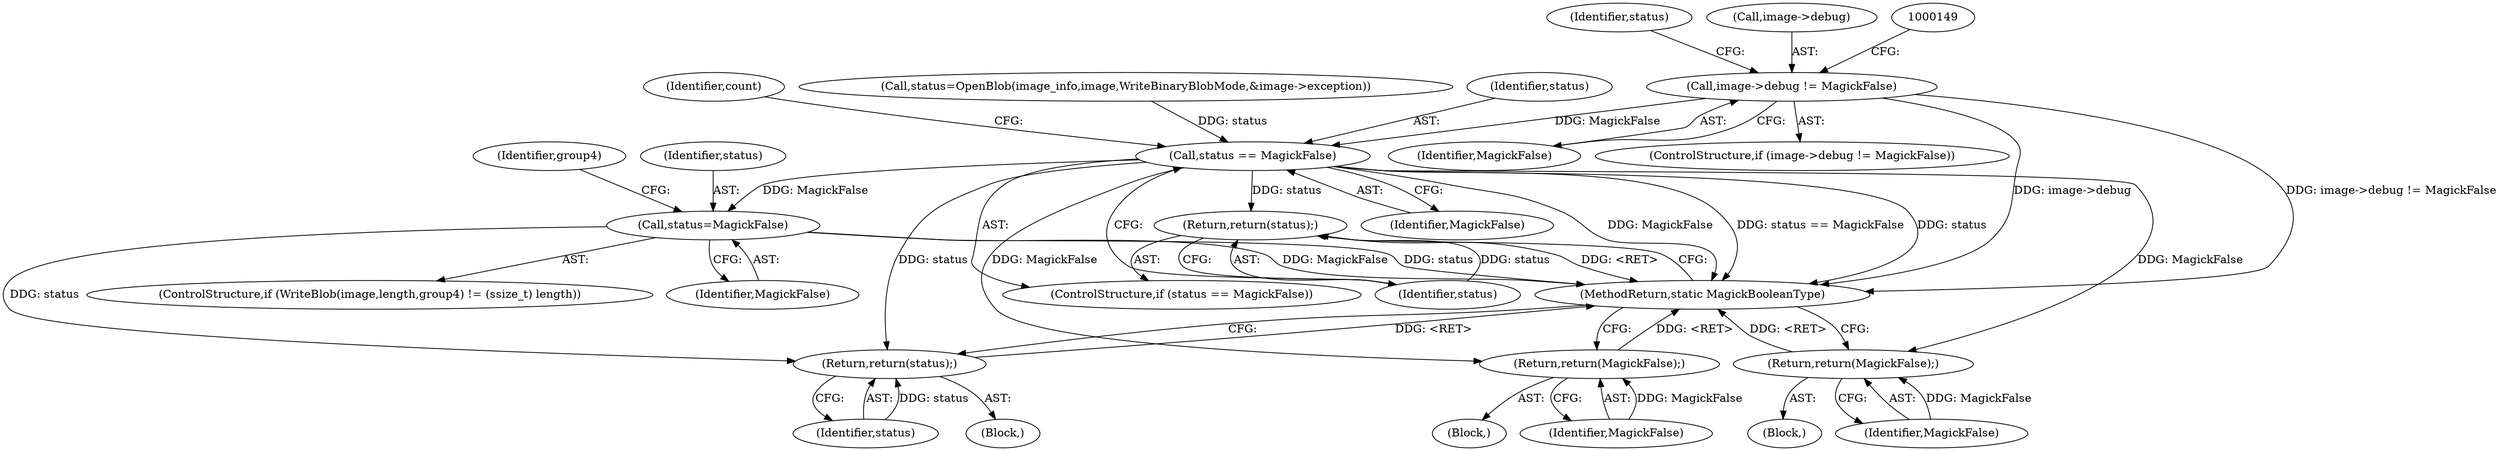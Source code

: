 digraph "0_ImageMagick_3d5ac8c20846871f1eb3068b65f93da7cd33bfd0@pointer" {
"1000143" [label="(Call,image->debug != MagickFalse)"];
"1000168" [label="(Call,status == MagickFalse)"];
"1000171" [label="(Return,return(status);)"];
"1000442" [label="(Return,return(MagickFalse);)"];
"1000476" [label="(Return,return(MagickFalse);)"];
"1000491" [label="(Call,status=MagickFalse)"];
"1000504" [label="(Return,return(status);)"];
"1000167" [label="(ControlStructure,if (status == MagickFalse))"];
"1000442" [label="(Return,return(MagickFalse);)"];
"1000506" [label="(MethodReturn,static MagickBooleanType)"];
"1000433" [label="(Block,)"];
"1000168" [label="(Call,status == MagickFalse)"];
"1000169" [label="(Identifier,status)"];
"1000492" [label="(Identifier,status)"];
"1000172" [label="(Identifier,status)"];
"1000143" [label="(Call,image->debug != MagickFalse)"];
"1000467" [label="(Block,)"];
"1000482" [label="(ControlStructure,if (WriteBlob(image,length,group4) != (ssize_t) length))"];
"1000505" [label="(Identifier,status)"];
"1000106" [label="(Block,)"];
"1000174" [label="(Identifier,count)"];
"1000443" [label="(Identifier,MagickFalse)"];
"1000476" [label="(Return,return(MagickFalse);)"];
"1000171" [label="(Return,return(status);)"];
"1000504" [label="(Return,return(status);)"];
"1000158" [label="(Identifier,status)"];
"1000157" [label="(Call,status=OpenBlob(image_info,image,WriteBinaryBlobMode,&image->exception))"];
"1000495" [label="(Identifier,group4)"];
"1000477" [label="(Identifier,MagickFalse)"];
"1000147" [label="(Identifier,MagickFalse)"];
"1000170" [label="(Identifier,MagickFalse)"];
"1000144" [label="(Call,image->debug)"];
"1000491" [label="(Call,status=MagickFalse)"];
"1000142" [label="(ControlStructure,if (image->debug != MagickFalse))"];
"1000493" [label="(Identifier,MagickFalse)"];
"1000143" -> "1000142"  [label="AST: "];
"1000143" -> "1000147"  [label="CFG: "];
"1000144" -> "1000143"  [label="AST: "];
"1000147" -> "1000143"  [label="AST: "];
"1000149" -> "1000143"  [label="CFG: "];
"1000158" -> "1000143"  [label="CFG: "];
"1000143" -> "1000506"  [label="DDG: image->debug"];
"1000143" -> "1000506"  [label="DDG: image->debug != MagickFalse"];
"1000143" -> "1000168"  [label="DDG: MagickFalse"];
"1000168" -> "1000167"  [label="AST: "];
"1000168" -> "1000170"  [label="CFG: "];
"1000169" -> "1000168"  [label="AST: "];
"1000170" -> "1000168"  [label="AST: "];
"1000172" -> "1000168"  [label="CFG: "];
"1000174" -> "1000168"  [label="CFG: "];
"1000168" -> "1000506"  [label="DDG: status == MagickFalse"];
"1000168" -> "1000506"  [label="DDG: status"];
"1000168" -> "1000506"  [label="DDG: MagickFalse"];
"1000157" -> "1000168"  [label="DDG: status"];
"1000168" -> "1000171"  [label="DDG: status"];
"1000168" -> "1000442"  [label="DDG: MagickFalse"];
"1000168" -> "1000476"  [label="DDG: MagickFalse"];
"1000168" -> "1000491"  [label="DDG: MagickFalse"];
"1000168" -> "1000504"  [label="DDG: status"];
"1000171" -> "1000167"  [label="AST: "];
"1000171" -> "1000172"  [label="CFG: "];
"1000172" -> "1000171"  [label="AST: "];
"1000506" -> "1000171"  [label="CFG: "];
"1000171" -> "1000506"  [label="DDG: <RET>"];
"1000172" -> "1000171"  [label="DDG: status"];
"1000442" -> "1000433"  [label="AST: "];
"1000442" -> "1000443"  [label="CFG: "];
"1000443" -> "1000442"  [label="AST: "];
"1000506" -> "1000442"  [label="CFG: "];
"1000442" -> "1000506"  [label="DDG: <RET>"];
"1000443" -> "1000442"  [label="DDG: MagickFalse"];
"1000476" -> "1000467"  [label="AST: "];
"1000476" -> "1000477"  [label="CFG: "];
"1000477" -> "1000476"  [label="AST: "];
"1000506" -> "1000476"  [label="CFG: "];
"1000476" -> "1000506"  [label="DDG: <RET>"];
"1000477" -> "1000476"  [label="DDG: MagickFalse"];
"1000491" -> "1000482"  [label="AST: "];
"1000491" -> "1000493"  [label="CFG: "];
"1000492" -> "1000491"  [label="AST: "];
"1000493" -> "1000491"  [label="AST: "];
"1000495" -> "1000491"  [label="CFG: "];
"1000491" -> "1000506"  [label="DDG: MagickFalse"];
"1000491" -> "1000506"  [label="DDG: status"];
"1000491" -> "1000504"  [label="DDG: status"];
"1000504" -> "1000106"  [label="AST: "];
"1000504" -> "1000505"  [label="CFG: "];
"1000505" -> "1000504"  [label="AST: "];
"1000506" -> "1000504"  [label="CFG: "];
"1000504" -> "1000506"  [label="DDG: <RET>"];
"1000505" -> "1000504"  [label="DDG: status"];
}
